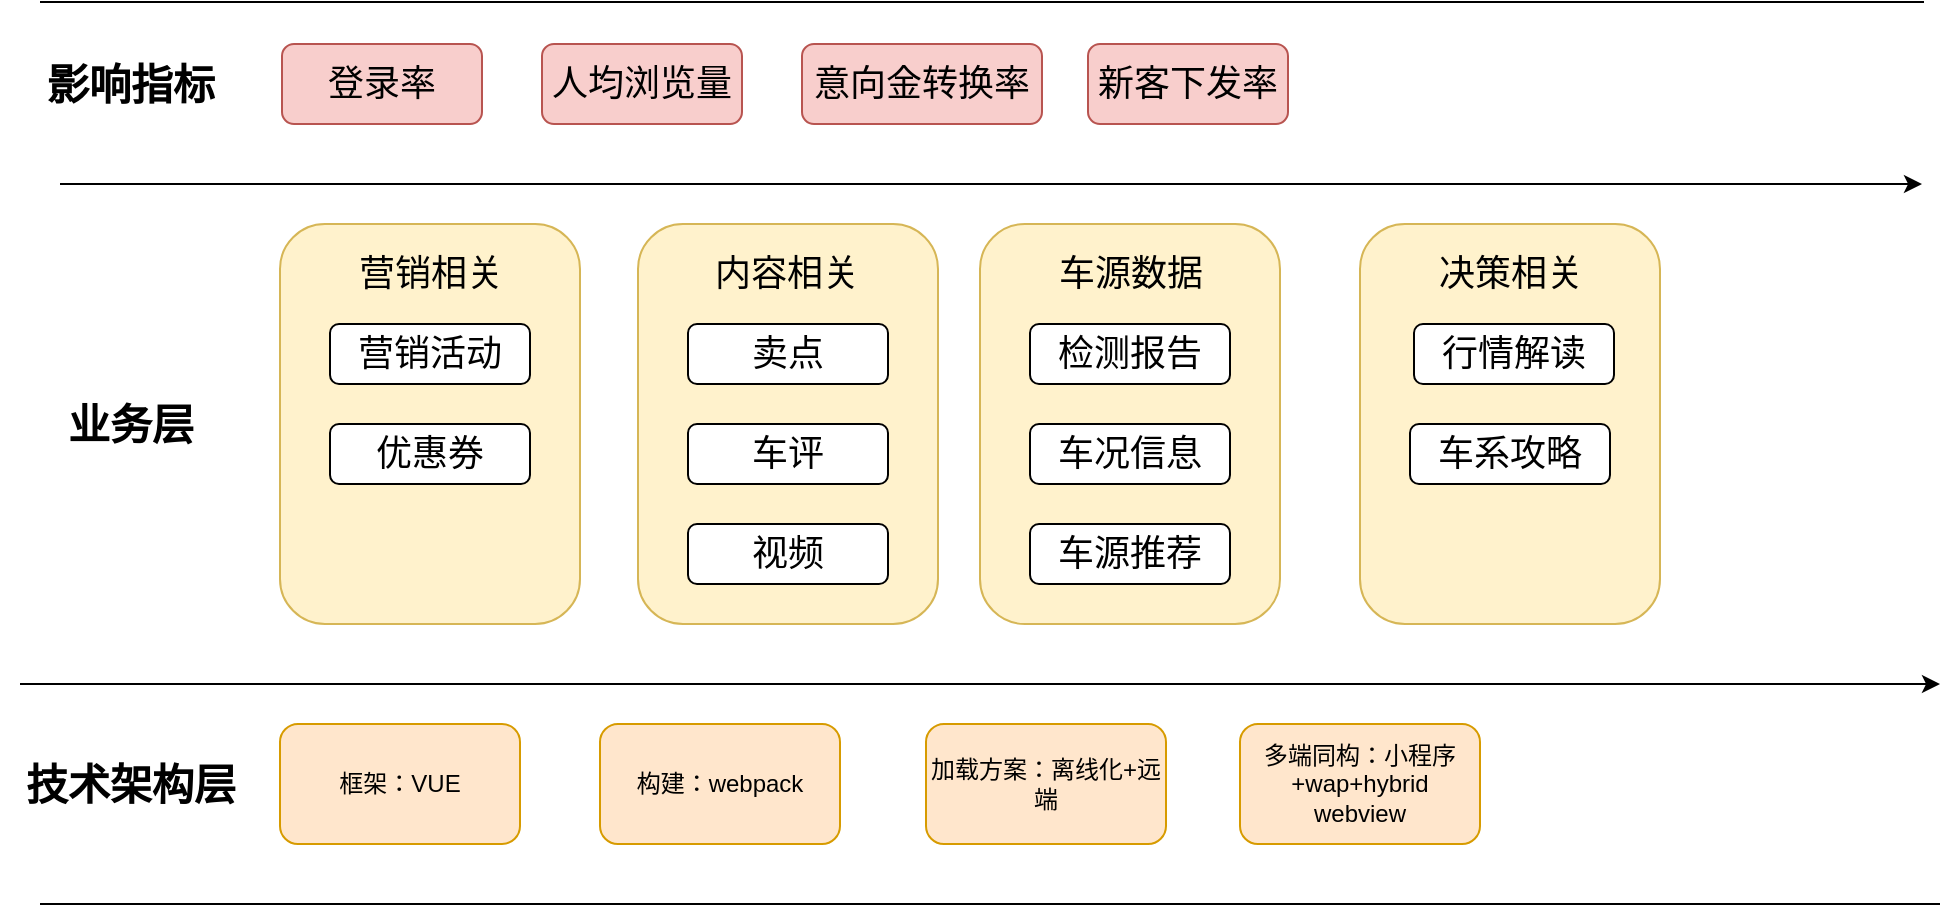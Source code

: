 <mxfile version="20.4.0" type="github">
  <diagram id="W-UAkzZELc-Sj6Iz1dOh" name="第 1 页">
    <mxGraphModel dx="946" dy="533" grid="1" gridSize="10" guides="1" tooltips="1" connect="1" arrows="1" fold="1" page="1" pageScale="1" pageWidth="827" pageHeight="1169" math="0" shadow="0">
      <root>
        <mxCell id="0" />
        <mxCell id="1" parent="0" />
        <mxCell id="AgKNpUZEFoszEdBgo3Z_-1" value="" style="endArrow=classic;html=1;rounded=0;" edge="1" parent="1">
          <mxGeometry width="50" height="50" relative="1" as="geometry">
            <mxPoint x="30" y="490" as="sourcePoint" />
            <mxPoint x="990" y="490" as="targetPoint" />
          </mxGeometry>
        </mxCell>
        <mxCell id="AgKNpUZEFoszEdBgo3Z_-2" value="框架：VUE" style="rounded=1;whiteSpace=wrap;html=1;fillColor=#ffe6cc;strokeColor=#d79b00;" vertex="1" parent="1">
          <mxGeometry x="160" y="510" width="120" height="60" as="geometry" />
        </mxCell>
        <mxCell id="AgKNpUZEFoszEdBgo3Z_-3" value="构建：webpack" style="rounded=1;whiteSpace=wrap;html=1;fillColor=#ffe6cc;strokeColor=#d79b00;" vertex="1" parent="1">
          <mxGeometry x="320" y="510" width="120" height="60" as="geometry" />
        </mxCell>
        <mxCell id="AgKNpUZEFoszEdBgo3Z_-4" value="多端同构：小程序+wap+hybrid webview" style="rounded=1;whiteSpace=wrap;html=1;fillColor=#ffe6cc;strokeColor=#d79b00;" vertex="1" parent="1">
          <mxGeometry x="640" y="510" width="120" height="60" as="geometry" />
        </mxCell>
        <mxCell id="AgKNpUZEFoszEdBgo3Z_-5" value="加载方案：离线化+远端" style="rounded=1;whiteSpace=wrap;html=1;fillColor=#ffe6cc;strokeColor=#d79b00;" vertex="1" parent="1">
          <mxGeometry x="483" y="510" width="120" height="60" as="geometry" />
        </mxCell>
        <mxCell id="AgKNpUZEFoszEdBgo3Z_-7" value="&lt;b&gt;&lt;font style=&quot;font-size: 21px;&quot;&gt;技术架构层&lt;/font&gt;&lt;/b&gt;" style="text;html=1;align=center;verticalAlign=middle;resizable=0;points=[];autosize=1;strokeColor=none;fillColor=none;" vertex="1" parent="1">
          <mxGeometry x="20" y="520" width="130" height="40" as="geometry" />
        </mxCell>
        <mxCell id="AgKNpUZEFoszEdBgo3Z_-10" value="&lt;b&gt;&lt;font style=&quot;font-size: 21px;&quot;&gt;业务层&lt;/font&gt;&lt;/b&gt;" style="text;html=1;align=center;verticalAlign=middle;resizable=0;points=[];autosize=1;strokeColor=none;fillColor=none;" vertex="1" parent="1">
          <mxGeometry x="40" y="340" width="90" height="40" as="geometry" />
        </mxCell>
        <mxCell id="AgKNpUZEFoszEdBgo3Z_-11" value="" style="rounded=1;whiteSpace=wrap;html=1;fontSize=21;fillColor=#fff2cc;strokeColor=#d6b656;" vertex="1" parent="1">
          <mxGeometry x="160" y="260" width="150" height="200" as="geometry" />
        </mxCell>
        <mxCell id="AgKNpUZEFoszEdBgo3Z_-12" value="营销活动" style="rounded=1;whiteSpace=wrap;html=1;fontSize=18;" vertex="1" parent="1">
          <mxGeometry x="185" y="310" width="100" height="30" as="geometry" />
        </mxCell>
        <mxCell id="AgKNpUZEFoszEdBgo3Z_-13" value="优惠券" style="rounded=1;whiteSpace=wrap;html=1;fontSize=18;" vertex="1" parent="1">
          <mxGeometry x="185" y="360" width="100" height="30" as="geometry" />
        </mxCell>
        <mxCell id="AgKNpUZEFoszEdBgo3Z_-14" value="营销相关" style="text;html=1;strokeColor=none;fillColor=none;align=center;verticalAlign=middle;whiteSpace=wrap;rounded=0;fontSize=18;" vertex="1" parent="1">
          <mxGeometry x="192.5" y="270" width="85" height="30" as="geometry" />
        </mxCell>
        <mxCell id="AgKNpUZEFoszEdBgo3Z_-15" value="" style="rounded=1;whiteSpace=wrap;html=1;fontSize=21;fillColor=#fff2cc;strokeColor=#d6b656;" vertex="1" parent="1">
          <mxGeometry x="339" y="260" width="150" height="200" as="geometry" />
        </mxCell>
        <mxCell id="AgKNpUZEFoszEdBgo3Z_-16" value="内容相关" style="text;html=1;strokeColor=none;fillColor=none;align=center;verticalAlign=middle;whiteSpace=wrap;rounded=0;fontSize=18;" vertex="1" parent="1">
          <mxGeometry x="371" y="270" width="85" height="30" as="geometry" />
        </mxCell>
        <mxCell id="AgKNpUZEFoszEdBgo3Z_-17" value="视频" style="rounded=1;whiteSpace=wrap;html=1;fontSize=18;" vertex="1" parent="1">
          <mxGeometry x="364" y="410" width="100" height="30" as="geometry" />
        </mxCell>
        <mxCell id="AgKNpUZEFoszEdBgo3Z_-18" value="车评" style="rounded=1;whiteSpace=wrap;html=1;fontSize=18;" vertex="1" parent="1">
          <mxGeometry x="364" y="360" width="100" height="30" as="geometry" />
        </mxCell>
        <mxCell id="AgKNpUZEFoszEdBgo3Z_-19" value="卖点" style="rounded=1;whiteSpace=wrap;html=1;fontSize=18;" vertex="1" parent="1">
          <mxGeometry x="364" y="310" width="100" height="30" as="geometry" />
        </mxCell>
        <mxCell id="AgKNpUZEFoszEdBgo3Z_-20" value="" style="rounded=1;whiteSpace=wrap;html=1;fontSize=21;fillColor=#fff2cc;strokeColor=#d6b656;" vertex="1" parent="1">
          <mxGeometry x="510" y="260" width="150" height="200" as="geometry" />
        </mxCell>
        <mxCell id="AgKNpUZEFoszEdBgo3Z_-21" value="车源数据" style="text;html=1;strokeColor=none;fillColor=none;align=center;verticalAlign=middle;whiteSpace=wrap;rounded=0;fontSize=18;" vertex="1" parent="1">
          <mxGeometry x="542.5" y="270" width="85" height="30" as="geometry" />
        </mxCell>
        <mxCell id="AgKNpUZEFoszEdBgo3Z_-22" value="检测报告" style="rounded=1;whiteSpace=wrap;html=1;fontSize=18;" vertex="1" parent="1">
          <mxGeometry x="535" y="310" width="100" height="30" as="geometry" />
        </mxCell>
        <mxCell id="AgKNpUZEFoszEdBgo3Z_-23" value="车况信息" style="rounded=1;whiteSpace=wrap;html=1;fontSize=18;" vertex="1" parent="1">
          <mxGeometry x="535" y="360" width="100" height="30" as="geometry" />
        </mxCell>
        <mxCell id="AgKNpUZEFoszEdBgo3Z_-24" value="" style="rounded=1;whiteSpace=wrap;html=1;fontSize=21;fillColor=#fff2cc;strokeColor=#d6b656;" vertex="1" parent="1">
          <mxGeometry x="700" y="260" width="150" height="200" as="geometry" />
        </mxCell>
        <mxCell id="AgKNpUZEFoszEdBgo3Z_-25" value="决策相关" style="text;html=1;strokeColor=none;fillColor=none;align=center;verticalAlign=middle;whiteSpace=wrap;rounded=0;fontSize=18;" vertex="1" parent="1">
          <mxGeometry x="732.5" y="270" width="85" height="30" as="geometry" />
        </mxCell>
        <mxCell id="AgKNpUZEFoszEdBgo3Z_-26" value="车源推荐" style="rounded=1;whiteSpace=wrap;html=1;fontSize=18;" vertex="1" parent="1">
          <mxGeometry x="535" y="410" width="100" height="30" as="geometry" />
        </mxCell>
        <mxCell id="AgKNpUZEFoszEdBgo3Z_-27" value="行情解读" style="rounded=1;whiteSpace=wrap;html=1;fontSize=18;" vertex="1" parent="1">
          <mxGeometry x="727" y="310" width="100" height="30" as="geometry" />
        </mxCell>
        <mxCell id="AgKNpUZEFoszEdBgo3Z_-28" value="车系攻略" style="rounded=1;whiteSpace=wrap;html=1;fontSize=18;" vertex="1" parent="1">
          <mxGeometry x="725" y="360" width="100" height="30" as="geometry" />
        </mxCell>
        <mxCell id="AgKNpUZEFoszEdBgo3Z_-29" value="" style="endArrow=classic;html=1;rounded=0;fontSize=18;" edge="1" parent="1">
          <mxGeometry width="50" height="50" relative="1" as="geometry">
            <mxPoint x="50" y="240" as="sourcePoint" />
            <mxPoint x="981" y="240" as="targetPoint" />
          </mxGeometry>
        </mxCell>
        <mxCell id="AgKNpUZEFoszEdBgo3Z_-30" value="登录率" style="rounded=1;whiteSpace=wrap;html=1;fontSize=18;fillColor=#f8cecc;strokeColor=#b85450;" vertex="1" parent="1">
          <mxGeometry x="161" y="170" width="100" height="40" as="geometry" />
        </mxCell>
        <mxCell id="AgKNpUZEFoszEdBgo3Z_-31" value="人均浏览量&lt;span style=&quot;color: rgba(0, 0, 0, 0); font-family: monospace; font-size: 0px; text-align: start;&quot;&gt;%3CmxGraphModel%3E%3Croot%3E%3CmxCell%20id%3D%220%22%2F%3E%3CmxCell%20id%3D%221%22%20parent%3D%220%22%2F%3E%3CmxCell%20id%3D%222%22%20value%3D%22%E7%99%BB%E5%BD%95%E7%8E%87%22%20style%3D%22rounded%3D1%3BwhiteSpace%3Dwrap%3Bhtml%3D1%3BfontSize%3D18%3B%22%20vertex%3D%221%22%20parent%3D%221%22%3E%3CmxGeometry%20x%3D%22180%22%20y%3D%22120%22%20width%3D%22100%22%20height%3D%2240%22%20as%3D%22geometry%22%2F%3E%3C%2FmxCell%3E%3C%2Froot%3E%3C%2FmxGraphModel%3E&lt;/span&gt;" style="rounded=1;whiteSpace=wrap;html=1;fontSize=18;fillColor=#f8cecc;strokeColor=#b85450;" vertex="1" parent="1">
          <mxGeometry x="291" y="170" width="100" height="40" as="geometry" />
        </mxCell>
        <mxCell id="AgKNpUZEFoszEdBgo3Z_-32" value="意向金转换率" style="rounded=1;whiteSpace=wrap;html=1;fontSize=18;fillColor=#f8cecc;strokeColor=#b85450;" vertex="1" parent="1">
          <mxGeometry x="421" y="170" width="120" height="40" as="geometry" />
        </mxCell>
        <mxCell id="AgKNpUZEFoszEdBgo3Z_-33" value="新客下发率" style="rounded=1;whiteSpace=wrap;html=1;fontSize=18;fillColor=#f8cecc;strokeColor=#b85450;" vertex="1" parent="1">
          <mxGeometry x="564" y="170" width="100" height="40" as="geometry" />
        </mxCell>
        <mxCell id="AgKNpUZEFoszEdBgo3Z_-35" value="&lt;b&gt;&lt;font style=&quot;font-size: 21px;&quot;&gt;影响指标&lt;/font&gt;&lt;/b&gt;" style="text;html=1;align=center;verticalAlign=middle;resizable=0;points=[];autosize=1;strokeColor=none;fillColor=none;" vertex="1" parent="1">
          <mxGeometry x="30" y="170" width="110" height="40" as="geometry" />
        </mxCell>
        <mxCell id="AgKNpUZEFoszEdBgo3Z_-36" value="" style="endArrow=none;html=1;rounded=0;fontSize=18;" edge="1" parent="1">
          <mxGeometry width="50" height="50" relative="1" as="geometry">
            <mxPoint x="40" y="149" as="sourcePoint" />
            <mxPoint x="982" y="149" as="targetPoint" />
          </mxGeometry>
        </mxCell>
        <mxCell id="AgKNpUZEFoszEdBgo3Z_-37" value="" style="endArrow=none;html=1;rounded=0;fontSize=18;" edge="1" parent="1">
          <mxGeometry width="50" height="50" relative="1" as="geometry">
            <mxPoint x="40" y="600" as="sourcePoint" />
            <mxPoint x="990" y="600" as="targetPoint" />
          </mxGeometry>
        </mxCell>
      </root>
    </mxGraphModel>
  </diagram>
</mxfile>
